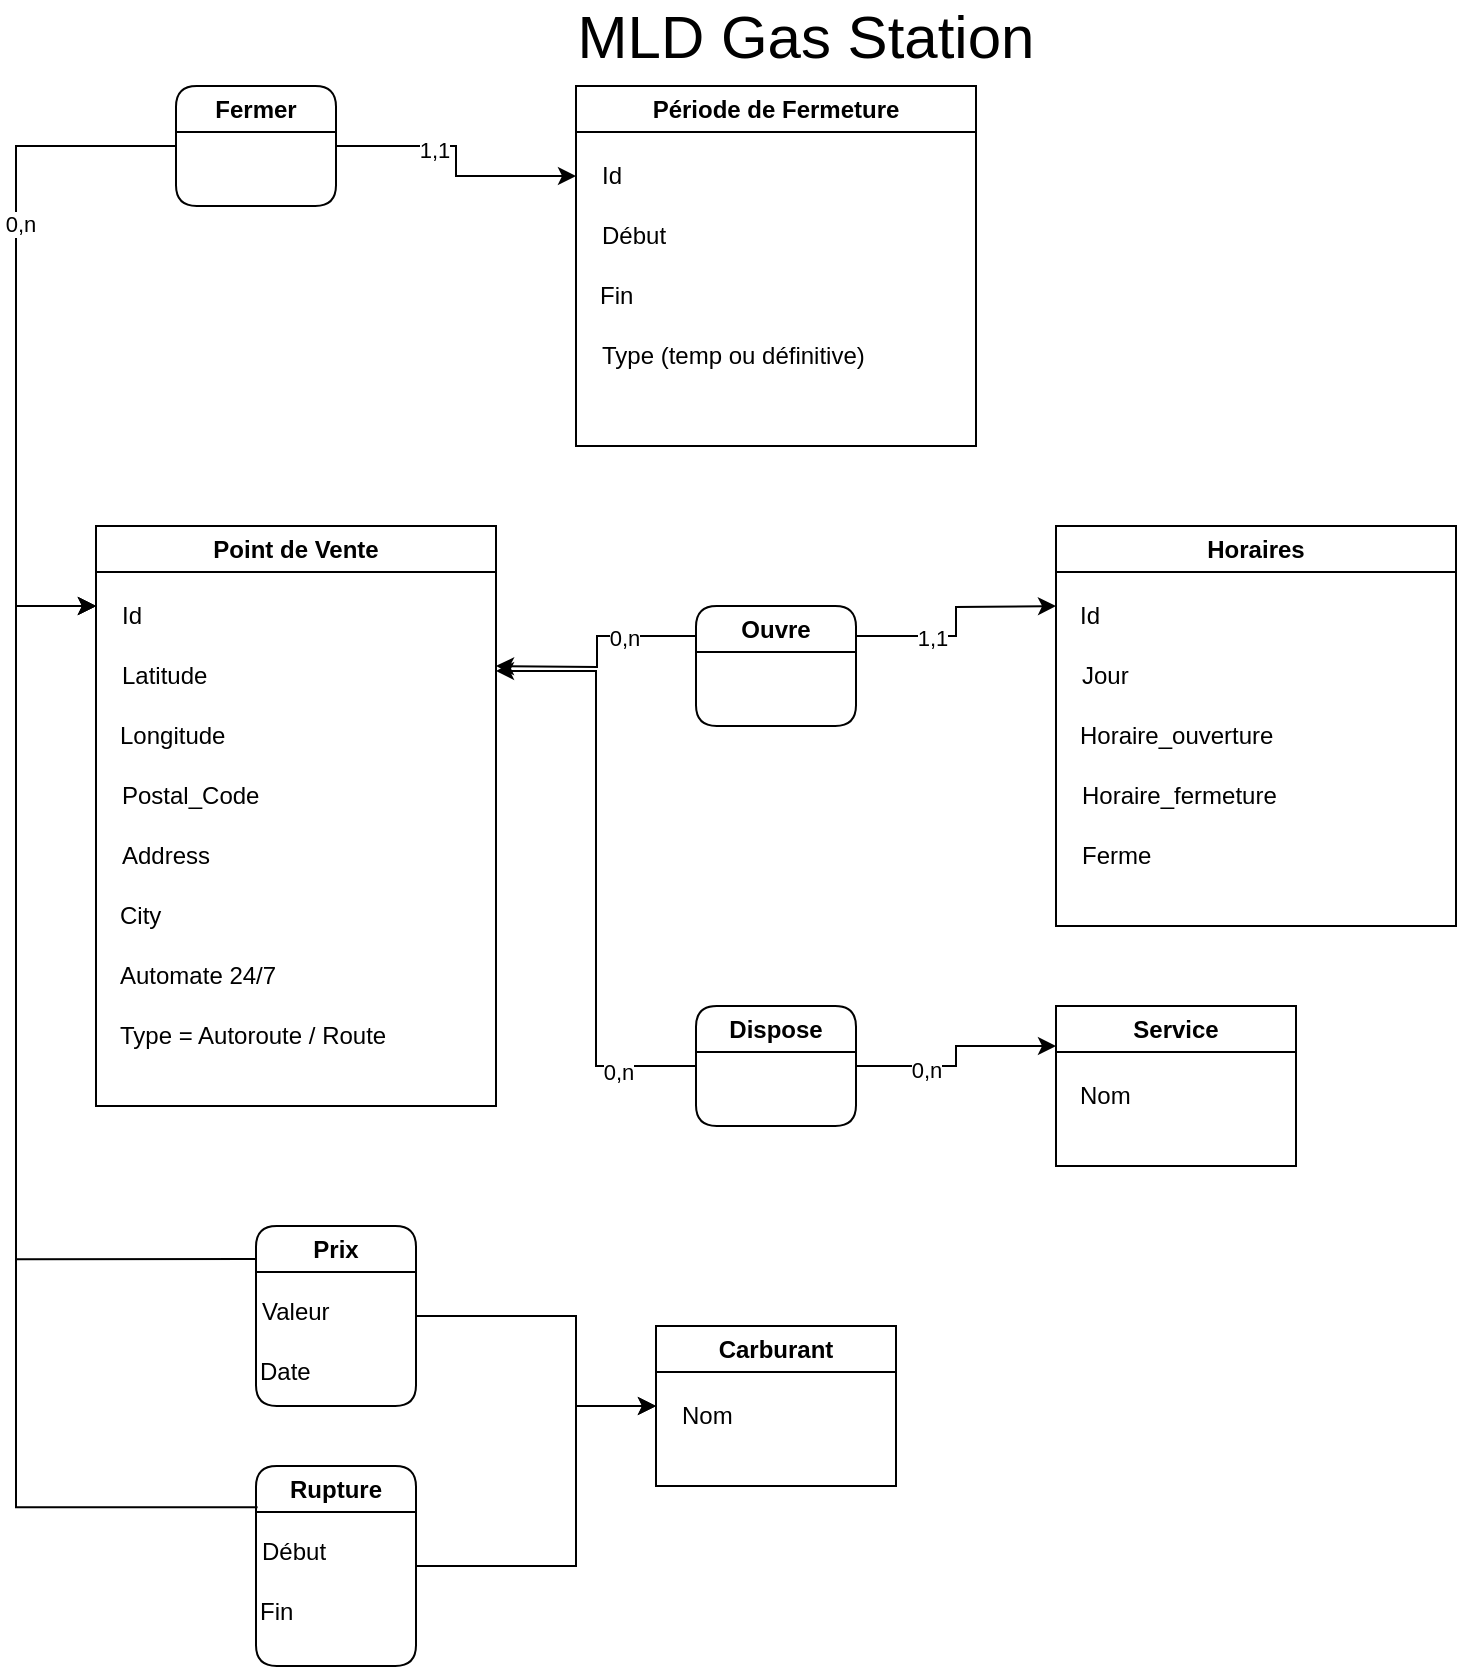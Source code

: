 <mxfile version="21.3.7" type="github">
  <diagram name="Page-1" id="nX15-fNpdfxrBtTrRgOM">
    <mxGraphModel dx="1509" dy="760" grid="1" gridSize="10" guides="1" tooltips="1" connect="1" arrows="1" fold="1" page="1" pageScale="1" pageWidth="850" pageHeight="1100" math="0" shadow="0">
      <root>
        <mxCell id="0" />
        <mxCell id="1" parent="0" />
        <mxCell id="7MaltWmzKwuHCb8BbpT4-1" value="&lt;font style=&quot;font-size: 30px;&quot;&gt;MLD Gas Station&lt;/font&gt;" style="text;html=1;strokeColor=none;fillColor=none;align=center;verticalAlign=middle;whiteSpace=wrap;rounded=0;" vertex="1" parent="1">
          <mxGeometry x="310" y="20" width="250" height="30" as="geometry" />
        </mxCell>
        <mxCell id="7MaltWmzKwuHCb8BbpT4-2" value="Point de Vente" style="swimlane;whiteSpace=wrap;html=1;" vertex="1" parent="1">
          <mxGeometry x="80" y="280" width="200" height="290" as="geometry" />
        </mxCell>
        <mxCell id="7MaltWmzKwuHCb8BbpT4-4" value="&lt;div align=&quot;left&quot;&gt;Latitude&lt;/div&gt;" style="text;html=1;align=left;verticalAlign=middle;resizable=0;points=[];autosize=1;strokeColor=none;fillColor=none;" vertex="1" parent="7MaltWmzKwuHCb8BbpT4-2">
          <mxGeometry x="11" y="60" width="70" height="30" as="geometry" />
        </mxCell>
        <mxCell id="7MaltWmzKwuHCb8BbpT4-5" value="Longitude" style="text;html=1;align=left;verticalAlign=middle;resizable=0;points=[];autosize=1;strokeColor=none;fillColor=none;" vertex="1" parent="7MaltWmzKwuHCb8BbpT4-2">
          <mxGeometry x="10" y="90" width="80" height="30" as="geometry" />
        </mxCell>
        <mxCell id="7MaltWmzKwuHCb8BbpT4-6" value="Postal_Code" style="text;html=1;align=left;verticalAlign=middle;resizable=0;points=[];autosize=1;strokeColor=none;fillColor=none;" vertex="1" parent="7MaltWmzKwuHCb8BbpT4-2">
          <mxGeometry x="11" y="120" width="90" height="30" as="geometry" />
        </mxCell>
        <mxCell id="7MaltWmzKwuHCb8BbpT4-7" value="Address" style="text;html=1;align=left;verticalAlign=middle;resizable=0;points=[];autosize=1;strokeColor=none;fillColor=none;" vertex="1" parent="7MaltWmzKwuHCb8BbpT4-2">
          <mxGeometry x="11" y="150" width="70" height="30" as="geometry" />
        </mxCell>
        <mxCell id="7MaltWmzKwuHCb8BbpT4-8" value="City" style="text;html=1;align=left;verticalAlign=middle;resizable=0;points=[];autosize=1;strokeColor=none;fillColor=none;" vertex="1" parent="7MaltWmzKwuHCb8BbpT4-2">
          <mxGeometry x="10" y="180" width="40" height="30" as="geometry" />
        </mxCell>
        <mxCell id="7MaltWmzKwuHCb8BbpT4-9" value="Automate 24/7" style="text;html=1;align=left;verticalAlign=middle;resizable=0;points=[];autosize=1;strokeColor=none;fillColor=none;" vertex="1" parent="7MaltWmzKwuHCb8BbpT4-2">
          <mxGeometry x="10" y="210" width="100" height="30" as="geometry" />
        </mxCell>
        <mxCell id="7MaltWmzKwuHCb8BbpT4-10" value="&lt;div&gt;Type = Autoroute / Route&lt;/div&gt;" style="text;html=1;align=left;verticalAlign=middle;resizable=0;points=[];autosize=1;strokeColor=none;fillColor=none;" vertex="1" parent="7MaltWmzKwuHCb8BbpT4-2">
          <mxGeometry x="10" y="240" width="160" height="30" as="geometry" />
        </mxCell>
        <mxCell id="7MaltWmzKwuHCb8BbpT4-3" value="&lt;div align=&quot;left&quot;&gt;Id&lt;/div&gt;" style="text;html=1;align=left;verticalAlign=middle;resizable=0;points=[];autosize=1;strokeColor=none;fillColor=none;" vertex="1" parent="7MaltWmzKwuHCb8BbpT4-2">
          <mxGeometry x="11" y="30" width="30" height="30" as="geometry" />
        </mxCell>
        <mxCell id="7MaltWmzKwuHCb8BbpT4-11" value="Horaires" style="swimlane;whiteSpace=wrap;html=1;" vertex="1" parent="1">
          <mxGeometry x="560" y="280" width="200" height="200" as="geometry" />
        </mxCell>
        <mxCell id="7MaltWmzKwuHCb8BbpT4-12" value="Jour" style="text;html=1;align=left;verticalAlign=middle;resizable=0;points=[];autosize=1;strokeColor=none;fillColor=none;" vertex="1" parent="7MaltWmzKwuHCb8BbpT4-11">
          <mxGeometry x="11" y="60" width="50" height="30" as="geometry" />
        </mxCell>
        <mxCell id="7MaltWmzKwuHCb8BbpT4-13" value="Horaire_ouverture" style="text;html=1;align=left;verticalAlign=middle;resizable=0;points=[];autosize=1;strokeColor=none;fillColor=none;" vertex="1" parent="7MaltWmzKwuHCb8BbpT4-11">
          <mxGeometry x="10" y="90" width="120" height="30" as="geometry" />
        </mxCell>
        <mxCell id="7MaltWmzKwuHCb8BbpT4-14" value="Horaire_fermeture" style="text;html=1;align=left;verticalAlign=middle;resizable=0;points=[];autosize=1;strokeColor=none;fillColor=none;" vertex="1" parent="7MaltWmzKwuHCb8BbpT4-11">
          <mxGeometry x="11" y="120" width="120" height="30" as="geometry" />
        </mxCell>
        <mxCell id="7MaltWmzKwuHCb8BbpT4-15" value="Ferme" style="text;html=1;align=left;verticalAlign=middle;resizable=0;points=[];autosize=1;strokeColor=none;fillColor=none;" vertex="1" parent="7MaltWmzKwuHCb8BbpT4-11">
          <mxGeometry x="11" y="150" width="60" height="30" as="geometry" />
        </mxCell>
        <mxCell id="7MaltWmzKwuHCb8BbpT4-35" value="Id" style="text;html=1;align=left;verticalAlign=middle;resizable=0;points=[];autosize=1;strokeColor=none;fillColor=none;" vertex="1" parent="7MaltWmzKwuHCb8BbpT4-11">
          <mxGeometry x="10" y="30" width="30" height="30" as="geometry" />
        </mxCell>
        <mxCell id="7MaltWmzKwuHCb8BbpT4-20" value="Période de Fermeture" style="swimlane;whiteSpace=wrap;html=1;" vertex="1" parent="1">
          <mxGeometry x="320" y="60" width="200" height="180" as="geometry" />
        </mxCell>
        <mxCell id="7MaltWmzKwuHCb8BbpT4-21" value="Début" style="text;html=1;align=left;verticalAlign=middle;resizable=0;points=[];autosize=1;strokeColor=none;fillColor=none;" vertex="1" parent="7MaltWmzKwuHCb8BbpT4-20">
          <mxGeometry x="11" y="60" width="60" height="30" as="geometry" />
        </mxCell>
        <mxCell id="7MaltWmzKwuHCb8BbpT4-22" value="Fin" style="text;html=1;align=left;verticalAlign=middle;resizable=0;points=[];autosize=1;strokeColor=none;fillColor=none;" vertex="1" parent="7MaltWmzKwuHCb8BbpT4-20">
          <mxGeometry x="10" y="90" width="40" height="30" as="geometry" />
        </mxCell>
        <mxCell id="7MaltWmzKwuHCb8BbpT4-23" value="Type (temp ou définitive)" style="text;html=1;align=left;verticalAlign=middle;resizable=0;points=[];autosize=1;strokeColor=none;fillColor=none;" vertex="1" parent="7MaltWmzKwuHCb8BbpT4-20">
          <mxGeometry x="11" y="120" width="150" height="30" as="geometry" />
        </mxCell>
        <mxCell id="7MaltWmzKwuHCb8BbpT4-28" value="&lt;div align=&quot;left&quot;&gt;Id&lt;/div&gt;" style="text;html=1;align=left;verticalAlign=middle;resizable=0;points=[];autosize=1;strokeColor=none;fillColor=none;" vertex="1" parent="7MaltWmzKwuHCb8BbpT4-20">
          <mxGeometry x="11" y="30" width="30" height="30" as="geometry" />
        </mxCell>
        <mxCell id="7MaltWmzKwuHCb8BbpT4-30" style="edgeStyle=orthogonalEdgeStyle;rounded=0;orthogonalLoop=1;jettySize=auto;html=1;exitX=1;exitY=0.5;exitDx=0;exitDy=0;entryX=0;entryY=0.25;entryDx=0;entryDy=0;" edge="1" parent="1" source="7MaltWmzKwuHCb8BbpT4-29" target="7MaltWmzKwuHCb8BbpT4-20">
          <mxGeometry relative="1" as="geometry" />
        </mxCell>
        <mxCell id="7MaltWmzKwuHCb8BbpT4-33" value="1,1" style="edgeLabel;html=1;align=center;verticalAlign=middle;resizable=0;points=[];" vertex="1" connectable="0" parent="7MaltWmzKwuHCb8BbpT4-30">
          <mxGeometry x="-0.283" y="-2" relative="1" as="geometry">
            <mxPoint as="offset" />
          </mxGeometry>
        </mxCell>
        <mxCell id="7MaltWmzKwuHCb8BbpT4-31" style="edgeStyle=orthogonalEdgeStyle;rounded=0;orthogonalLoop=1;jettySize=auto;html=1;exitX=0;exitY=0.5;exitDx=0;exitDy=0;" edge="1" parent="1" source="7MaltWmzKwuHCb8BbpT4-29">
          <mxGeometry relative="1" as="geometry">
            <mxPoint x="80" y="320" as="targetPoint" />
            <Array as="points">
              <mxPoint x="40" y="90" />
              <mxPoint x="40" y="320" />
            </Array>
          </mxGeometry>
        </mxCell>
        <mxCell id="7MaltWmzKwuHCb8BbpT4-34" value="0,n" style="edgeLabel;html=1;align=center;verticalAlign=middle;resizable=0;points=[];" vertex="1" connectable="0" parent="7MaltWmzKwuHCb8BbpT4-31">
          <mxGeometry x="-0.32" y="2" relative="1" as="geometry">
            <mxPoint as="offset" />
          </mxGeometry>
        </mxCell>
        <mxCell id="7MaltWmzKwuHCb8BbpT4-29" value="Fermer" style="swimlane;whiteSpace=wrap;html=1;rounded=1;" vertex="1" parent="1">
          <mxGeometry x="120" y="60" width="80" height="60" as="geometry" />
        </mxCell>
        <mxCell id="7MaltWmzKwuHCb8BbpT4-36" value="Service" style="swimlane;whiteSpace=wrap;html=1;" vertex="1" parent="1">
          <mxGeometry x="560" y="520" width="120" height="80" as="geometry" />
        </mxCell>
        <mxCell id="7MaltWmzKwuHCb8BbpT4-41" value="Nom" style="text;html=1;align=left;verticalAlign=middle;resizable=0;points=[];autosize=1;strokeColor=none;fillColor=none;" vertex="1" parent="7MaltWmzKwuHCb8BbpT4-36">
          <mxGeometry x="10" y="30" width="50" height="30" as="geometry" />
        </mxCell>
        <mxCell id="7MaltWmzKwuHCb8BbpT4-46" style="edgeStyle=orthogonalEdgeStyle;rounded=0;orthogonalLoop=1;jettySize=auto;html=1;exitX=0;exitY=0.25;exitDx=0;exitDy=0;" edge="1" parent="1" source="7MaltWmzKwuHCb8BbpT4-42">
          <mxGeometry relative="1" as="geometry">
            <mxPoint x="280" y="350" as="targetPoint" />
          </mxGeometry>
        </mxCell>
        <mxCell id="7MaltWmzKwuHCb8BbpT4-67" value="0,n" style="edgeLabel;html=1;align=center;verticalAlign=middle;resizable=0;points=[];" vertex="1" connectable="0" parent="7MaltWmzKwuHCb8BbpT4-46">
          <mxGeometry x="-0.37" y="1" relative="1" as="geometry">
            <mxPoint as="offset" />
          </mxGeometry>
        </mxCell>
        <mxCell id="7MaltWmzKwuHCb8BbpT4-47" style="edgeStyle=orthogonalEdgeStyle;rounded=0;orthogonalLoop=1;jettySize=auto;html=1;exitX=1;exitY=0.25;exitDx=0;exitDy=0;" edge="1" parent="1" source="7MaltWmzKwuHCb8BbpT4-42">
          <mxGeometry relative="1" as="geometry">
            <mxPoint x="560" y="320" as="targetPoint" />
          </mxGeometry>
        </mxCell>
        <mxCell id="7MaltWmzKwuHCb8BbpT4-68" value="1,1" style="edgeLabel;html=1;align=center;verticalAlign=middle;resizable=0;points=[];" vertex="1" connectable="0" parent="7MaltWmzKwuHCb8BbpT4-47">
          <mxGeometry x="-0.348" y="-1" relative="1" as="geometry">
            <mxPoint as="offset" />
          </mxGeometry>
        </mxCell>
        <mxCell id="7MaltWmzKwuHCb8BbpT4-42" value="Ouvre" style="swimlane;whiteSpace=wrap;html=1;rounded=1;" vertex="1" parent="1">
          <mxGeometry x="380" y="320" width="80" height="60" as="geometry" />
        </mxCell>
        <mxCell id="7MaltWmzKwuHCb8BbpT4-44" style="edgeStyle=orthogonalEdgeStyle;rounded=0;orthogonalLoop=1;jettySize=auto;html=1;entryX=0;entryY=0.25;entryDx=0;entryDy=0;" edge="1" parent="1" source="7MaltWmzKwuHCb8BbpT4-43" target="7MaltWmzKwuHCb8BbpT4-36">
          <mxGeometry relative="1" as="geometry" />
        </mxCell>
        <mxCell id="7MaltWmzKwuHCb8BbpT4-70" value="0,n" style="edgeLabel;html=1;align=center;verticalAlign=middle;resizable=0;points=[];" vertex="1" connectable="0" parent="7MaltWmzKwuHCb8BbpT4-44">
          <mxGeometry x="-0.36" y="-2" relative="1" as="geometry">
            <mxPoint as="offset" />
          </mxGeometry>
        </mxCell>
        <mxCell id="7MaltWmzKwuHCb8BbpT4-45" style="edgeStyle=orthogonalEdgeStyle;rounded=0;orthogonalLoop=1;jettySize=auto;html=1;exitX=0;exitY=0.5;exitDx=0;exitDy=0;entryX=1;entryY=0.25;entryDx=0;entryDy=0;" edge="1" parent="1" source="7MaltWmzKwuHCb8BbpT4-43" target="7MaltWmzKwuHCb8BbpT4-2">
          <mxGeometry relative="1" as="geometry" />
        </mxCell>
        <mxCell id="7MaltWmzKwuHCb8BbpT4-69" value="0,n" style="edgeLabel;html=1;align=center;verticalAlign=middle;resizable=0;points=[];" vertex="1" connectable="0" parent="7MaltWmzKwuHCb8BbpT4-45">
          <mxGeometry x="-0.734" y="3" relative="1" as="geometry">
            <mxPoint as="offset" />
          </mxGeometry>
        </mxCell>
        <mxCell id="7MaltWmzKwuHCb8BbpT4-43" value="Dispose" style="swimlane;whiteSpace=wrap;html=1;rounded=1;" vertex="1" parent="1">
          <mxGeometry x="380" y="520" width="80" height="60" as="geometry" />
        </mxCell>
        <mxCell id="7MaltWmzKwuHCb8BbpT4-48" value="Carburant" style="swimlane;whiteSpace=wrap;html=1;" vertex="1" parent="1">
          <mxGeometry x="360" y="680" width="120" height="80" as="geometry" />
        </mxCell>
        <mxCell id="7MaltWmzKwuHCb8BbpT4-56" value="Nom" style="text;html=1;align=left;verticalAlign=middle;resizable=0;points=[];autosize=1;strokeColor=none;fillColor=none;" vertex="1" parent="7MaltWmzKwuHCb8BbpT4-48">
          <mxGeometry x="11" y="30" width="50" height="30" as="geometry" />
        </mxCell>
        <mxCell id="7MaltWmzKwuHCb8BbpT4-63" style="edgeStyle=orthogonalEdgeStyle;rounded=0;orthogonalLoop=1;jettySize=auto;html=1;entryX=0;entryY=0.5;entryDx=0;entryDy=0;" edge="1" parent="1" source="7MaltWmzKwuHCb8BbpT4-57" target="7MaltWmzKwuHCb8BbpT4-48">
          <mxGeometry relative="1" as="geometry">
            <Array as="points">
              <mxPoint x="320" y="675" />
              <mxPoint x="320" y="720" />
            </Array>
          </mxGeometry>
        </mxCell>
        <mxCell id="7MaltWmzKwuHCb8BbpT4-57" value="Prix" style="swimlane;whiteSpace=wrap;html=1;rounded=1;startSize=23;" vertex="1" parent="1">
          <mxGeometry x="160" y="630" width="80" height="90" as="geometry" />
        </mxCell>
        <mxCell id="7MaltWmzKwuHCb8BbpT4-62" value="Date" style="text;html=1;align=left;verticalAlign=middle;resizable=0;points=[];autosize=1;strokeColor=none;fillColor=none;" vertex="1" parent="7MaltWmzKwuHCb8BbpT4-57">
          <mxGeometry y="58" width="50" height="30" as="geometry" />
        </mxCell>
        <mxCell id="7MaltWmzKwuHCb8BbpT4-61" value="Valeur" style="text;html=1;align=left;verticalAlign=middle;resizable=0;points=[];autosize=1;strokeColor=none;fillColor=none;" vertex="1" parent="7MaltWmzKwuHCb8BbpT4-57">
          <mxGeometry x="1" y="28" width="60" height="30" as="geometry" />
        </mxCell>
        <mxCell id="7MaltWmzKwuHCb8BbpT4-64" style="edgeStyle=orthogonalEdgeStyle;rounded=0;orthogonalLoop=1;jettySize=auto;html=1;" edge="1" parent="1" source="7MaltWmzKwuHCb8BbpT4-58">
          <mxGeometry relative="1" as="geometry">
            <mxPoint x="360" y="720" as="targetPoint" />
            <Array as="points">
              <mxPoint x="320" y="800" />
              <mxPoint x="320" y="720" />
            </Array>
          </mxGeometry>
        </mxCell>
        <mxCell id="7MaltWmzKwuHCb8BbpT4-58" value="Rupture" style="swimlane;whiteSpace=wrap;html=1;rounded=1;" vertex="1" parent="1">
          <mxGeometry x="160" y="750" width="80" height="100" as="geometry" />
        </mxCell>
        <mxCell id="7MaltWmzKwuHCb8BbpT4-60" value="Fin" style="text;html=1;align=left;verticalAlign=middle;resizable=0;points=[];autosize=1;strokeColor=none;fillColor=none;" vertex="1" parent="7MaltWmzKwuHCb8BbpT4-58">
          <mxGeometry y="58" width="40" height="30" as="geometry" />
        </mxCell>
        <mxCell id="7MaltWmzKwuHCb8BbpT4-59" value="Début" style="text;html=1;align=left;verticalAlign=middle;resizable=0;points=[];autosize=1;strokeColor=none;fillColor=none;" vertex="1" parent="7MaltWmzKwuHCb8BbpT4-58">
          <mxGeometry x="1" y="28" width="60" height="30" as="geometry" />
        </mxCell>
        <mxCell id="7MaltWmzKwuHCb8BbpT4-66" style="edgeStyle=orthogonalEdgeStyle;rounded=0;orthogonalLoop=1;jettySize=auto;html=1;exitX=0.01;exitY=0.206;exitDx=0;exitDy=0;exitPerimeter=0;" edge="1" parent="1" source="7MaltWmzKwuHCb8BbpT4-58">
          <mxGeometry relative="1" as="geometry">
            <mxPoint x="80" y="320" as="targetPoint" />
            <mxPoint x="150" y="800" as="sourcePoint" />
            <Array as="points">
              <mxPoint x="40" y="771" />
              <mxPoint x="40" y="320" />
            </Array>
          </mxGeometry>
        </mxCell>
        <mxCell id="7MaltWmzKwuHCb8BbpT4-65" style="edgeStyle=orthogonalEdgeStyle;rounded=0;orthogonalLoop=1;jettySize=auto;html=1;exitX=-0.005;exitY=0.184;exitDx=0;exitDy=0;exitPerimeter=0;" edge="1" parent="1" source="7MaltWmzKwuHCb8BbpT4-57">
          <mxGeometry relative="1" as="geometry">
            <mxPoint x="80" y="320" as="targetPoint" />
            <Array as="points">
              <mxPoint x="40" y="647" />
              <mxPoint x="40" y="320" />
            </Array>
          </mxGeometry>
        </mxCell>
      </root>
    </mxGraphModel>
  </diagram>
</mxfile>
